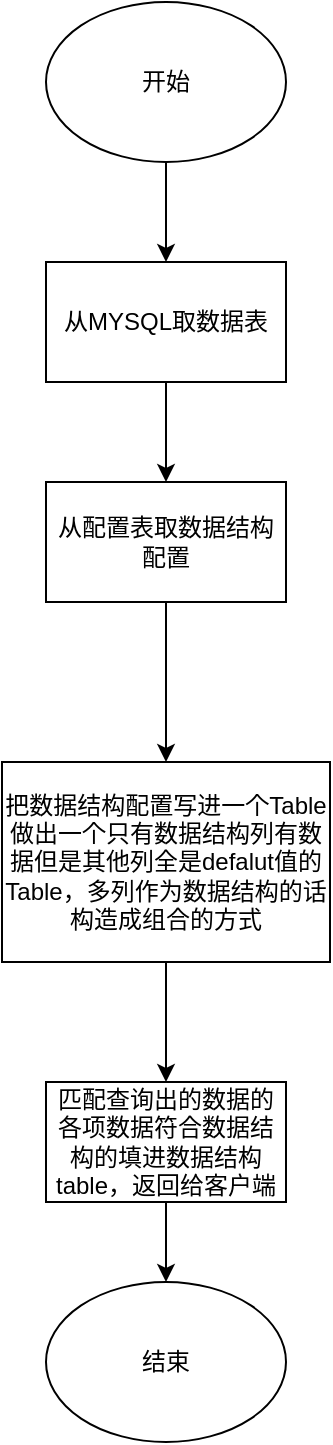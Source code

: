 <mxfile version="10.6.3" type="github"><diagram id="9Uy6kH28D09ZW6499GpJ" name="ç¬¬ 1 é¡µ"><mxGraphModel dx="1362" dy="637" grid="1" gridSize="10" guides="1" tooltips="1" connect="1" arrows="1" fold="1" page="1" pageScale="1" pageWidth="827" pageHeight="1169" math="0" shadow="0"><root><mxCell id="0"/><mxCell id="1" parent="0"/><mxCell id="ZHWkfFDcBEwezp-I0lJZ-4" style="edgeStyle=orthogonalEdgeStyle;rounded=0;orthogonalLoop=1;jettySize=auto;html=1;exitX=0.5;exitY=1;exitDx=0;exitDy=0;" edge="1" parent="1" source="KlSgEJXzinLuX7-O2WM2-1" target="ZHWkfFDcBEwezp-I0lJZ-3"><mxGeometry relative="1" as="geometry"/></mxCell><mxCell id="KlSgEJXzinLuX7-O2WM2-1" value="从MYSQL取数据表" style="rounded=0;whiteSpace=wrap;html=1;" parent="1" vertex="1"><mxGeometry x="353" y="220" width="120" height="60" as="geometry"/></mxCell><mxCell id="ZHWkfFDcBEwezp-I0lJZ-2" style="edgeStyle=orthogonalEdgeStyle;rounded=0;orthogonalLoop=1;jettySize=auto;html=1;exitX=0.5;exitY=1;exitDx=0;exitDy=0;" edge="1" parent="1" source="ZHWkfFDcBEwezp-I0lJZ-1" target="KlSgEJXzinLuX7-O2WM2-1"><mxGeometry relative="1" as="geometry"/></mxCell><mxCell id="ZHWkfFDcBEwezp-I0lJZ-1" value="开始" style="ellipse;whiteSpace=wrap;html=1;" vertex="1" parent="1"><mxGeometry x="353" y="90" width="120" height="80" as="geometry"/></mxCell><mxCell id="ZHWkfFDcBEwezp-I0lJZ-6" style="edgeStyle=orthogonalEdgeStyle;rounded=0;orthogonalLoop=1;jettySize=auto;html=1;exitX=0.5;exitY=1;exitDx=0;exitDy=0;" edge="1" parent="1" source="ZHWkfFDcBEwezp-I0lJZ-3" target="ZHWkfFDcBEwezp-I0lJZ-5"><mxGeometry relative="1" as="geometry"/></mxCell><mxCell id="ZHWkfFDcBEwezp-I0lJZ-3" value="从配置表取数据结构配置" style="rounded=0;whiteSpace=wrap;html=1;" vertex="1" parent="1"><mxGeometry x="353" y="330" width="120" height="60" as="geometry"/></mxCell><mxCell id="ZHWkfFDcBEwezp-I0lJZ-8" style="edgeStyle=orthogonalEdgeStyle;rounded=0;orthogonalLoop=1;jettySize=auto;html=1;exitX=0.5;exitY=1;exitDx=0;exitDy=0;" edge="1" parent="1" source="ZHWkfFDcBEwezp-I0lJZ-5" target="ZHWkfFDcBEwezp-I0lJZ-7"><mxGeometry relative="1" as="geometry"/></mxCell><mxCell id="ZHWkfFDcBEwezp-I0lJZ-5" value="把数据结构配置写进一个Table做出一个只有数据结构列有数据但是其他列全是defalut值的Table，多列作为数据结构的话构造成组合的方式" style="rounded=0;whiteSpace=wrap;html=1;" vertex="1" parent="1"><mxGeometry x="331" y="470" width="164" height="100" as="geometry"/></mxCell><mxCell id="ZHWkfFDcBEwezp-I0lJZ-10" style="edgeStyle=orthogonalEdgeStyle;rounded=0;orthogonalLoop=1;jettySize=auto;html=1;exitX=0.5;exitY=1;exitDx=0;exitDy=0;" edge="1" parent="1" source="ZHWkfFDcBEwezp-I0lJZ-7" target="ZHWkfFDcBEwezp-I0lJZ-9"><mxGeometry relative="1" as="geometry"/></mxCell><mxCell id="ZHWkfFDcBEwezp-I0lJZ-7" value="匹配查询出的数据的各项数据符合数据结构的填进数据结构table，返回给客户端" style="rounded=0;whiteSpace=wrap;html=1;" vertex="1" parent="1"><mxGeometry x="353" y="630" width="120" height="60" as="geometry"/></mxCell><mxCell id="ZHWkfFDcBEwezp-I0lJZ-9" value="结束" style="ellipse;whiteSpace=wrap;html=1;" vertex="1" parent="1"><mxGeometry x="353" y="730" width="120" height="80" as="geometry"/></mxCell></root></mxGraphModel></diagram></mxfile>